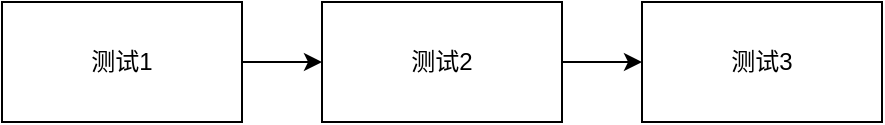<mxfile version="14.3.2" type="github"><diagram id="yi66NHY1SSG6_ksgus8q" name="Page-1"><mxGraphModel dx="737" dy="523" grid="1" gridSize="10" guides="1" tooltips="1" connect="1" arrows="1" fold="1" page="1" pageScale="1" pageWidth="827" pageHeight="1169" math="0" shadow="0"><root><mxCell id="0"/><mxCell id="1" parent="0"/><mxCell id="q5jVDFsqiINq9rWe0SNL-3" style="edgeStyle=orthogonalEdgeStyle;rounded=0;orthogonalLoop=1;jettySize=auto;html=1;exitX=1;exitY=0.5;exitDx=0;exitDy=0;entryX=0;entryY=0.5;entryDx=0;entryDy=0;" edge="1" parent="1" source="q5jVDFsqiINq9rWe0SNL-1" target="q5jVDFsqiINq9rWe0SNL-2"><mxGeometry relative="1" as="geometry"/></mxCell><mxCell id="q5jVDFsqiINq9rWe0SNL-1" value="测试1" style="rounded=0;whiteSpace=wrap;html=1;" vertex="1" parent="1"><mxGeometry x="80" y="40" width="120" height="60" as="geometry"/></mxCell><mxCell id="q5jVDFsqiINq9rWe0SNL-5" style="edgeStyle=orthogonalEdgeStyle;rounded=0;orthogonalLoop=1;jettySize=auto;html=1;exitX=1;exitY=0.5;exitDx=0;exitDy=0;entryX=0;entryY=0.5;entryDx=0;entryDy=0;" edge="1" parent="1" source="q5jVDFsqiINq9rWe0SNL-2" target="q5jVDFsqiINq9rWe0SNL-4"><mxGeometry relative="1" as="geometry"/></mxCell><mxCell id="q5jVDFsqiINq9rWe0SNL-2" value="测试2" style="rounded=0;whiteSpace=wrap;html=1;" vertex="1" parent="1"><mxGeometry x="240" y="40" width="120" height="60" as="geometry"/></mxCell><mxCell id="q5jVDFsqiINq9rWe0SNL-4" value="测试3" style="rounded=0;whiteSpace=wrap;html=1;" vertex="1" parent="1"><mxGeometry x="400" y="40" width="120" height="60" as="geometry"/></mxCell></root></mxGraphModel></diagram></mxfile>